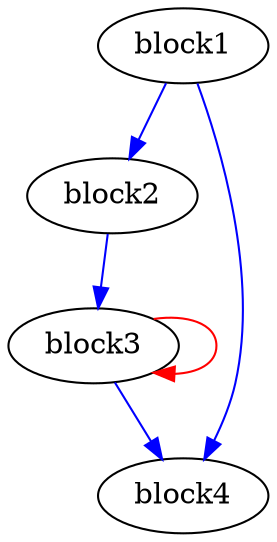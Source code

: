 Digraph G {
	splines=spline;
//DHLS version: 0.1.1" [shape = "none" pos = "20,20!"]
		"block1";
		"block2";
		"block3";
		"block4";
		"block1" -> "block2" [color = "blue", freq = 1];
		"block1" -> "block4" [color = "blue", freq = 0];
		"block2" -> "block3" [color = "blue", freq = 1];
		"block3" -> "block3" [color = "red", freq = 999];
		"block3" -> "block4" [color = "blue", freq = 1];
}